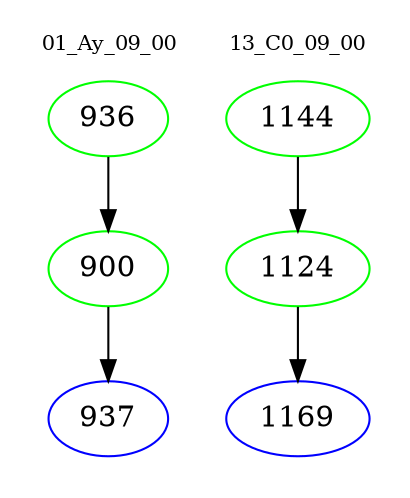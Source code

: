 digraph{
subgraph cluster_0 {
color = white
label = "01_Ay_09_00";
fontsize=10;
T0_936 [label="936", color="green"]
T0_936 -> T0_900 [color="black"]
T0_900 [label="900", color="green"]
T0_900 -> T0_937 [color="black"]
T0_937 [label="937", color="blue"]
}
subgraph cluster_1 {
color = white
label = "13_C0_09_00";
fontsize=10;
T1_1144 [label="1144", color="green"]
T1_1144 -> T1_1124 [color="black"]
T1_1124 [label="1124", color="green"]
T1_1124 -> T1_1169 [color="black"]
T1_1169 [label="1169", color="blue"]
}
}
